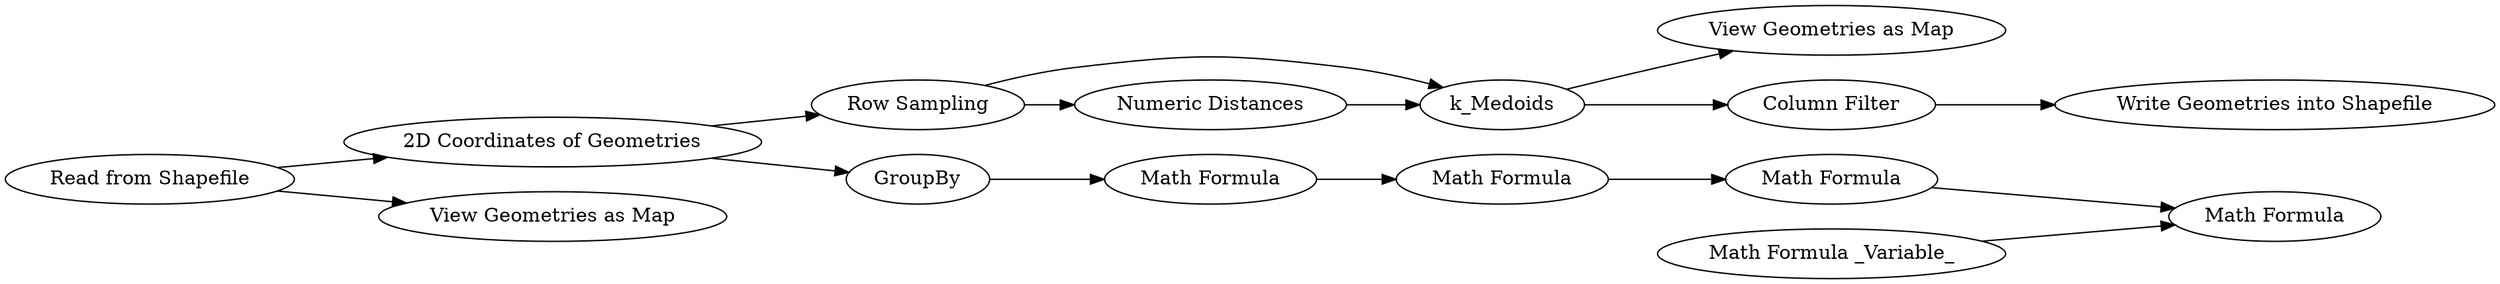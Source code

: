 digraph {
	4 -> 19
	19 -> 9
	7 -> 8
	4 -> 5
	10 -> 9
	3 -> 4
	3 -> 16
	9 -> 18
	13 -> 14
	9 -> 13
	5 -> 6
	11 -> 12
	6 -> 7
	19 -> 10
	8 -> 12
	5 [label=GroupBy]
	16 [label="View Geometries as Map"]
	14 [label="Write Geometries into Shapefile"]
	13 [label="Column Filter"]
	7 [label="Math Formula"]
	9 [label=k_Medoids]
	11 [label="Math Formula _Variable_"]
	4 [label="2D Coordinates of Geometries"]
	18 [label="View Geometries as Map"]
	10 [label="Numeric Distances"]
	6 [label="Math Formula"]
	8 [label="Math Formula"]
	12 [label="Math Formula"]
	3 [label="Read from Shapefile"]
	19 [label="Row Sampling"]
	rankdir=LR
}
